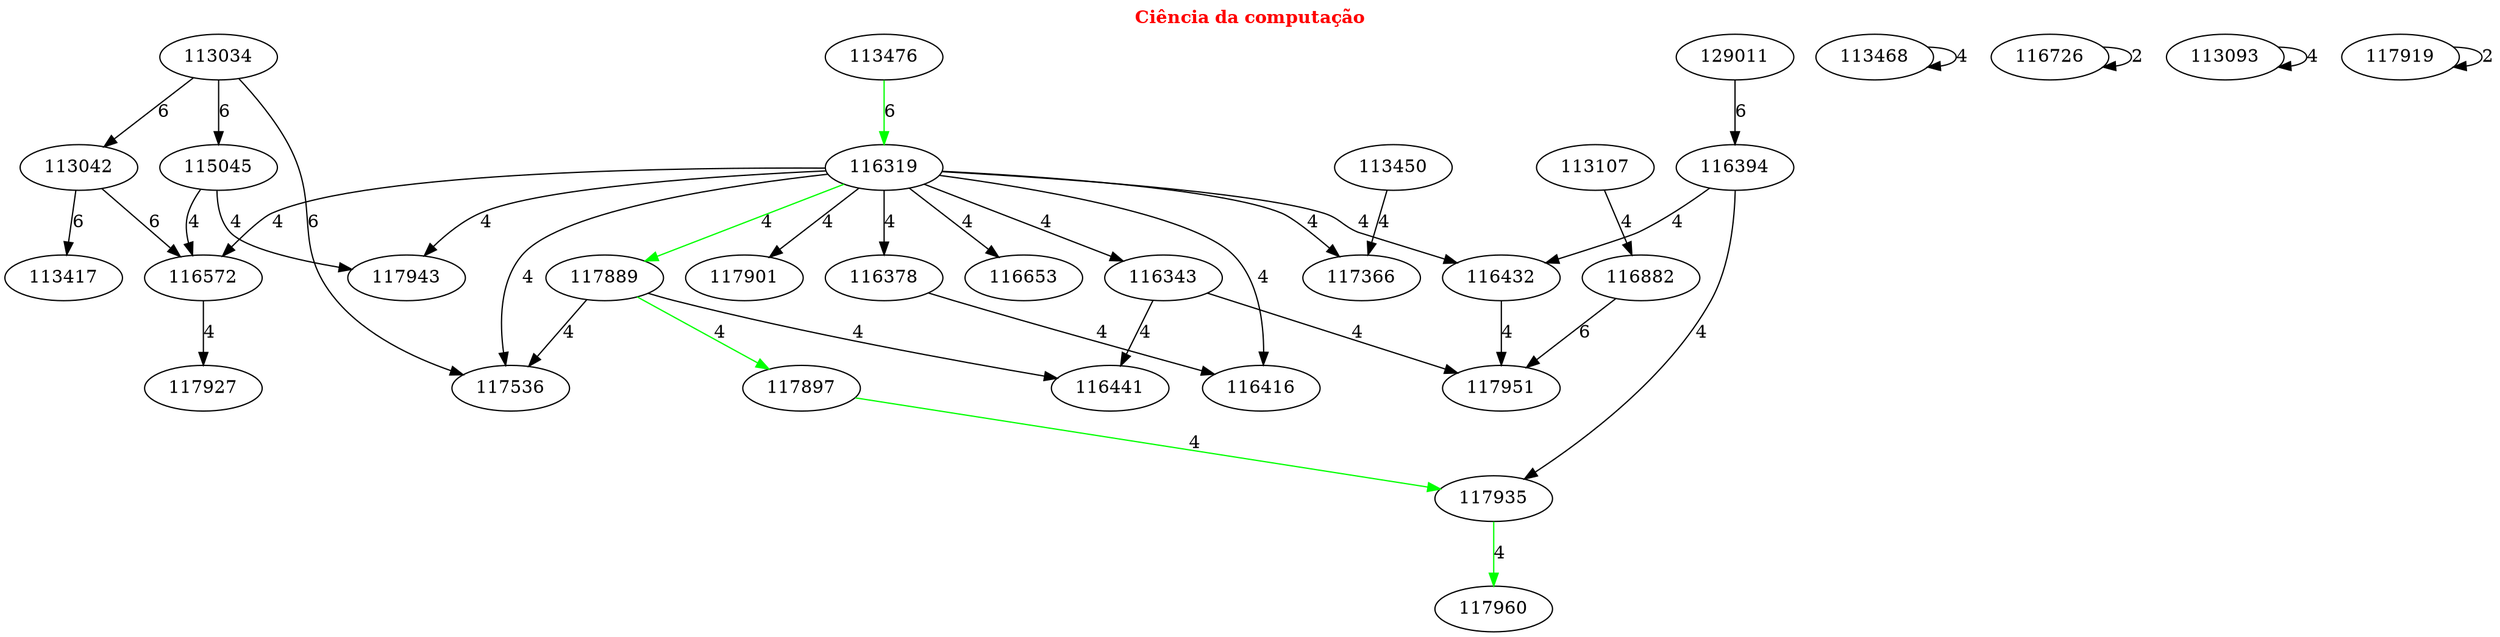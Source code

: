 digraph {
	label = <<font color='red'><b>Ciência da computação</b></font>>;
	labelloc = "t";
	113034 -> 113042 [label = 6];
	113034 -> 115045 [label = 6];
	113034 -> 117536 [label = 6];
	113450 -> 117366 [label = 4];
	113476 -> 116319 [label = 6, color = green];
	129011 -> 116394 [label = 6];
	116319 -> 117889 [label = 4, color = green];
	116319 -> 117366 [label = 4];
	116319 -> 117901 [label = 4];
	116319 -> 116572 [label = 4];
	116319 -> 116343 [label = 4];
	116319 -> 116378 [label = 4];
	116319 -> 116653 [label = 4];
	116319 -> 116432 [label = 4];
	116319 -> 116416 [label = 4];
	116319 -> 117943 [label = 4];
	116319 -> 117536 [label = 4];
	113042 -> 113417 [label = 6];
	113042 -> 116572 [label = 6];
	116394 -> 117935 [label = 4];
	116394 -> 116432 [label = 4];
	117889 -> 117897 [label = 4, color = green];
	117889 -> 116441 [label = 4];
	117889 -> 117536 [label = 4];
	113107 -> 116882 [label = 4];
	115045 -> 116572 [label = 4];
	115045 -> 117943 [label = 4];
	117897 -> 117935 [label = 4, color = green];
	116572 -> 117927 [label = 4];
	116343 -> 116441 [label = 4];
	116343 -> 117951 [label = 4];
	117935 -> 117960 [label = 4, color = green];
	116378 -> 116416 [label = 4];
	116432 -> 117951 [label = 4];
	116882 -> 117951 [label = 6];
	113468 -> 113468 [label = 4];
	116726 -> 116726 [label = 2];
	113093 -> 113093 [label = 4];
	117919 -> 117919 [label = 2];
}
